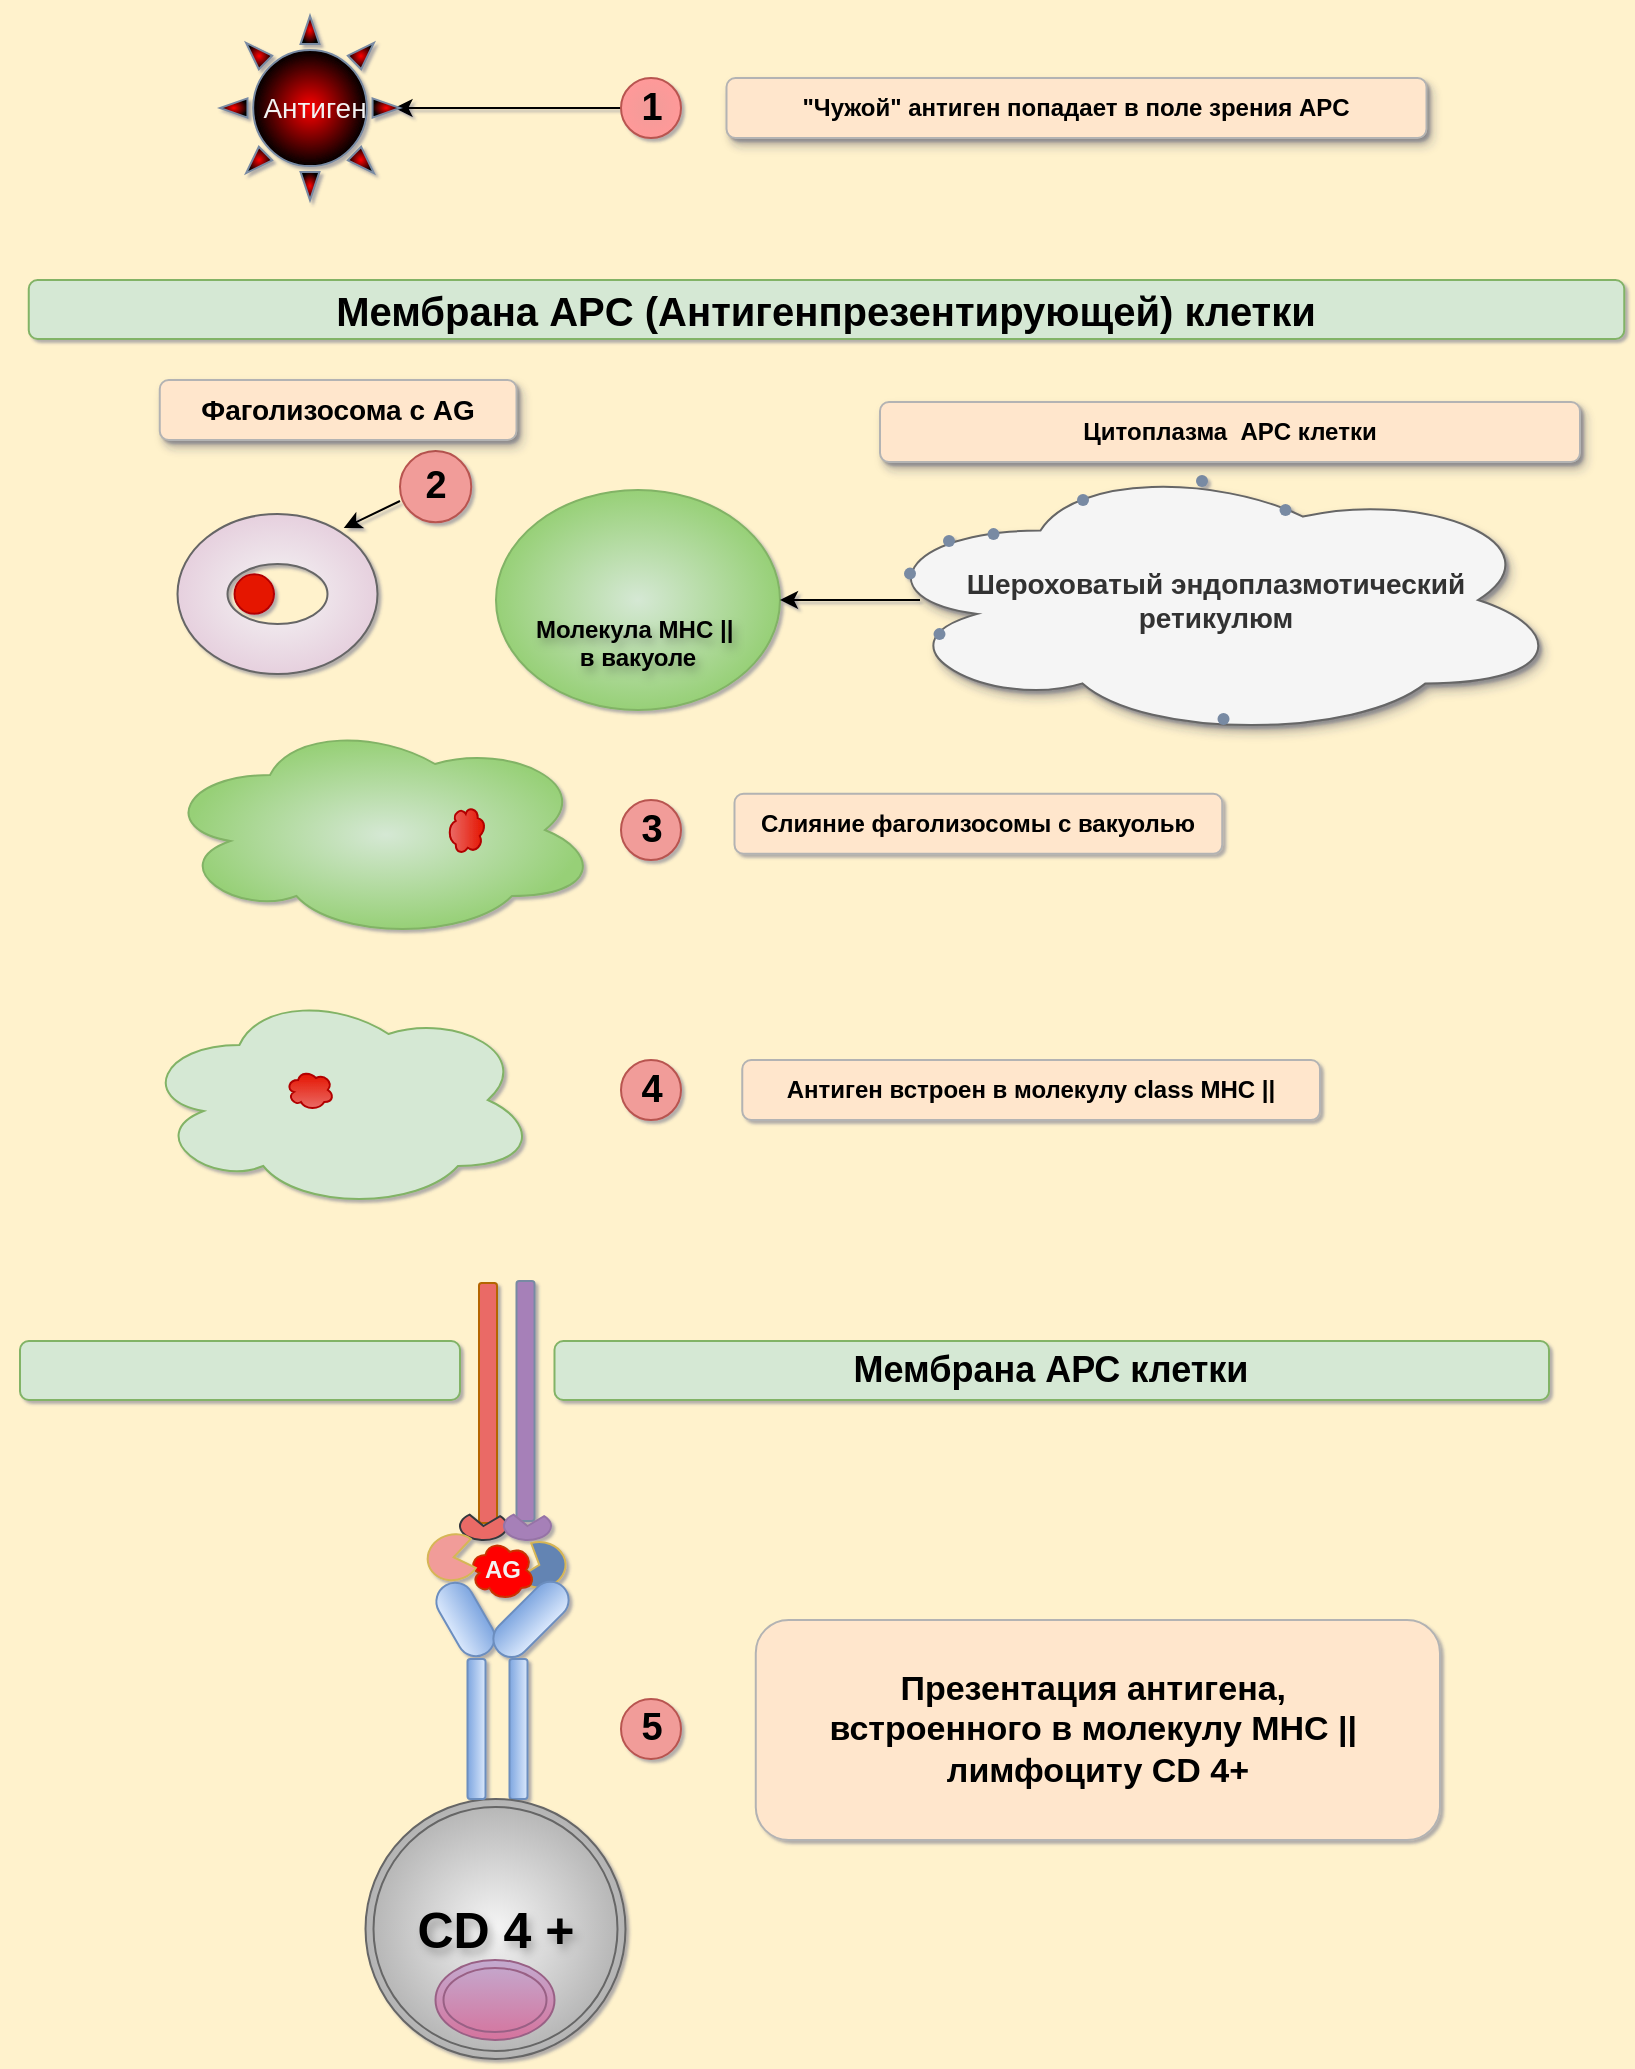 <mxfile version="24.4.4" type="github">
  <diagram name="Page-1" id="I0w_Y1SDjQplal9jRkme">
    <mxGraphModel dx="1060" dy="580" grid="1" gridSize="10" guides="1" tooltips="1" connect="1" arrows="1" fold="1" page="1" pageScale="1" pageWidth="850" pageHeight="1100" background="#FFF2CC" math="0" shadow="1">
      <root>
        <mxCell id="0" />
        <mxCell id="1" parent="0" />
        <mxCell id="4T7Pvb7bkrj_Sx7_u97C-87" value="" style="shape=image;html=1;verticalAlign=top;verticalLabelPosition=bottom;labelBackgroundColor=none;imageAspect=0;aspect=fixed;image=https://cdn2.iconfinder.com/data/icons/css-vol-3/24/shape-zigzag-128.png;direction=north;fillColor=#B2C9AB;strokeColor=#788AA3;fontColor=#46495D;" parent="1" vertex="1">
          <mxGeometry as="geometry" />
        </mxCell>
        <mxCell id="4T7Pvb7bkrj_Sx7_u97C-538" value="&lt;font style=&quot;font-size: 14px;&quot;&gt;&lt;b&gt;Шероховатый эндоплазмотический&lt;/b&gt;&lt;/font&gt;&lt;div style=&quot;font-size: 14px;&quot;&gt;&lt;font style=&quot;font-size: 14px;&quot;&gt;&lt;b&gt;ретикулюм&lt;/b&gt;&lt;/font&gt;&lt;/div&gt;" style="ellipse;shape=cloud;whiteSpace=wrap;html=1;fillColor=#f5f5f5;strokeColor=#666666;textShadow=0;shadow=1;labelBackgroundColor=none;gradientDirection=east;fontColor=#333333;" parent="1" vertex="1">
          <mxGeometry x="432.75" y="230.5" width="350" height="139" as="geometry" />
        </mxCell>
        <mxCell id="4T7Pvb7bkrj_Sx7_u97C-541" value="" style="shape=waypoint;sketch=0;fillStyle=solid;size=6;pointerEvents=1;points=[];fillColor=none;resizable=0;rotatable=0;perimeter=centerPerimeter;snapToPoint=1;labelBackgroundColor=none;strokeColor=#788AA3;fontColor=#46495D;" parent="1" vertex="1">
          <mxGeometry x="464.5" y="260.5" width="20" height="20" as="geometry" />
        </mxCell>
        <mxCell id="4T7Pvb7bkrj_Sx7_u97C-542" value="" style="shape=waypoint;sketch=0;fillStyle=solid;size=6;pointerEvents=1;points=[];fillColor=none;resizable=0;rotatable=0;perimeter=centerPerimeter;snapToPoint=1;labelBackgroundColor=none;strokeColor=#788AA3;fontColor=#46495D;" parent="1" vertex="1">
          <mxGeometry x="459.75" y="307.06" width="20" height="20" as="geometry" />
        </mxCell>
        <mxCell id="4T7Pvb7bkrj_Sx7_u97C-544" value="" style="shape=waypoint;sketch=0;fillStyle=solid;size=6;pointerEvents=1;points=[];fillColor=none;resizable=0;rotatable=0;perimeter=centerPerimeter;snapToPoint=1;labelBackgroundColor=none;strokeColor=#788AA3;fontColor=#46495D;" parent="1" vertex="1">
          <mxGeometry x="486.75" y="257.06" width="20" height="20" as="geometry" />
        </mxCell>
        <mxCell id="4T7Pvb7bkrj_Sx7_u97C-545" value="" style="shape=waypoint;sketch=0;fillStyle=solid;size=6;pointerEvents=1;points=[];fillColor=none;resizable=0;rotatable=0;perimeter=centerPerimeter;snapToPoint=1;labelBackgroundColor=none;strokeColor=#788AA3;fontColor=#46495D;" parent="1" vertex="1">
          <mxGeometry x="445" y="276.81" width="20" height="20" as="geometry" />
        </mxCell>
        <mxCell id="4T7Pvb7bkrj_Sx7_u97C-546" value="" style="shape=waypoint;sketch=0;fillStyle=solid;size=6;pointerEvents=1;points=[];fillColor=none;resizable=0;rotatable=0;perimeter=centerPerimeter;snapToPoint=1;labelBackgroundColor=none;strokeColor=#788AA3;fontColor=#46495D;" parent="1" vertex="1">
          <mxGeometry x="601.75" y="349.5" width="20" height="20" as="geometry" />
        </mxCell>
        <mxCell id="4T7Pvb7bkrj_Sx7_u97C-547" value="" style="shape=waypoint;sketch=0;fillStyle=solid;size=6;pointerEvents=1;points=[];fillColor=none;resizable=0;rotatable=0;perimeter=centerPerimeter;snapToPoint=1;labelBackgroundColor=none;strokeColor=#788AA3;fontColor=#46495D;" parent="1" vertex="1">
          <mxGeometry x="531.5" y="240" width="20" height="20" as="geometry" />
        </mxCell>
        <mxCell id="4T7Pvb7bkrj_Sx7_u97C-548" value="" style="shape=waypoint;sketch=0;fillStyle=solid;size=6;pointerEvents=1;points=[];fillColor=none;resizable=0;rotatable=0;perimeter=centerPerimeter;snapToPoint=1;labelBackgroundColor=none;strokeColor=#788AA3;fontColor=#46495D;" parent="1" vertex="1">
          <mxGeometry x="591" y="230.5" width="20" height="20" as="geometry" />
        </mxCell>
        <mxCell id="4T7Pvb7bkrj_Sx7_u97C-549" value="" style="shape=waypoint;sketch=0;fillStyle=solid;size=6;pointerEvents=1;points=[];fillColor=none;resizable=0;rotatable=0;perimeter=centerPerimeter;snapToPoint=1;labelBackgroundColor=none;strokeColor=#788AA3;fontColor=#46495D;" parent="1" vertex="1">
          <mxGeometry x="632.75" y="245" width="20" height="20" as="geometry" />
        </mxCell>
        <mxCell id="4T7Pvb7bkrj_Sx7_u97C-783" style="edgeStyle=none;rounded=0;orthogonalLoop=1;jettySize=auto;html=1;exitX=0;exitY=0.5;exitDx=0;exitDy=0;labelBackgroundColor=none;strokeColor=#788AA3;fontColor=default;" parent="1" edge="1">
          <mxGeometry relative="1" as="geometry">
            <mxPoint x="244.75" y="698.5" as="sourcePoint" />
            <mxPoint x="244.75" y="698.5" as="targetPoint" />
          </mxGeometry>
        </mxCell>
        <mxCell id="4T7Pvb7bkrj_Sx7_u97C-841" style="edgeStyle=none;rounded=0;orthogonalLoop=1;jettySize=auto;html=1;exitX=0;exitY=0.5;exitDx=0;exitDy=0;labelBackgroundColor=none;strokeColor=#788AA3;fontColor=default;" parent="1" edge="1">
          <mxGeometry relative="1" as="geometry">
            <mxPoint x="238.75" y="706" as="sourcePoint" />
            <mxPoint x="238.75" y="706" as="targetPoint" />
          </mxGeometry>
        </mxCell>
        <mxCell id="4T7Pvb7bkrj_Sx7_u97C-890" style="edgeStyle=none;rounded=0;orthogonalLoop=1;jettySize=auto;html=1;exitX=0;exitY=0.5;exitDx=0;exitDy=0;labelBackgroundColor=none;strokeColor=#788AA3;fontColor=default;" parent="1" edge="1">
          <mxGeometry relative="1" as="geometry">
            <mxPoint x="248.75" y="716" as="sourcePoint" />
            <mxPoint x="248.75" y="716" as="targetPoint" />
          </mxGeometry>
        </mxCell>
        <mxCell id="4T7Pvb7bkrj_Sx7_u97C-1222" value="" style="rounded=1;whiteSpace=wrap;html=1;direction=south;fillColor=#A680B8;strokeColor=#788AA3;labelBackgroundColor=none;fontColor=#46495D;" parent="1" vertex="1">
          <mxGeometry x="258.25" y="640.5" width="9" height="120" as="geometry" />
        </mxCell>
        <mxCell id="4T7Pvb7bkrj_Sx7_u97C-1223" value="" style="rounded=1;whiteSpace=wrap;html=1;direction=south;fillColor=#EA6B66;strokeColor=#b46504;labelBackgroundColor=none;" parent="1" vertex="1">
          <mxGeometry x="239.5" y="641.5" width="9" height="120" as="geometry" />
        </mxCell>
        <mxCell id="4T7Pvb7bkrj_Sx7_u97C-1228" value="" style="verticalLabelPosition=bottom;verticalAlign=top;html=1;shape=mxgraph.basic.pie;startAngle=0.125;endAngle=0.9;direction=east;fillColor=#EA6B66;strokeColor=#36393d;labelBackgroundColor=none;" parent="1" vertex="1">
          <mxGeometry x="230" y="756.01" width="23.5" height="13.99" as="geometry" />
        </mxCell>
        <mxCell id="4T7Pvb7bkrj_Sx7_u97C-1233" value="" style="verticalLabelPosition=bottom;verticalAlign=top;html=1;shape=mxgraph.basic.pie;startAngle=0.125;endAngle=0.9;direction=east;fillColor=#A680B8;strokeColor=#9673a6;labelBackgroundColor=none;" parent="1" vertex="1">
          <mxGeometry x="252" y="756" width="23.5" height="13.99" as="geometry" />
        </mxCell>
        <mxCell id="4T7Pvb7bkrj_Sx7_u97C-1236" value="" style="verticalLabelPosition=bottom;verticalAlign=top;html=1;shape=mxgraph.basic.pie;startAngle=0.2;endAngle=0.9;direction=north;fillColor=#6484B3;strokeColor=#d6b656;labelBackgroundColor=none;" parent="1" vertex="1">
          <mxGeometry x="256.495" y="770.995" width="26.26" height="22.75" as="geometry" />
        </mxCell>
        <mxCell id="4T7Pvb7bkrj_Sx7_u97C-1237" value="&lt;b&gt;&lt;font color=&quot;#f2f2f2&quot;&gt;AG&lt;/font&gt;&lt;/b&gt;" style="ellipse;shape=cloud;whiteSpace=wrap;html=1;fillColor=#FF0000;fontColor=#000000;strokeColor=#C73500;labelBackgroundColor=none;" parent="1" vertex="1">
          <mxGeometry x="234.5" y="770" width="32.75" height="30" as="geometry" />
        </mxCell>
        <mxCell id="4T7Pvb7bkrj_Sx7_u97C-1239" value="" style="rounded=1;whiteSpace=wrap;html=1;direction=south;rotation=-30;arcSize=50;fillColor=#dae8fc;strokeColor=#6c8ebf;labelBackgroundColor=none;gradientColor=#7ea6e0;gradientDirection=north;" parent="1" vertex="1">
          <mxGeometry x="223.37" y="790" width="18.77" height="39.44" as="geometry" />
        </mxCell>
        <mxCell id="4T7Pvb7bkrj_Sx7_u97C-1240" value="" style="rounded=1;whiteSpace=wrap;html=1;direction=west;rotation=-45;arcSize=50;fillColor=#dae8fc;strokeColor=#6c8ebf;labelBackgroundColor=none;gradientColor=#7ea6e0;" parent="1" vertex="1">
          <mxGeometry x="242.66" y="800.62" width="45.68" height="18.2" as="geometry" />
        </mxCell>
        <mxCell id="4T7Pvb7bkrj_Sx7_u97C-1247" value="" style="rounded=1;whiteSpace=wrap;html=1;direction=south;fillColor=#dae8fc;strokeColor=#6c8ebf;labelBackgroundColor=none;gradientColor=#7ea6e0;" parent="1" vertex="1">
          <mxGeometry x="254.75" y="829.44" width="9" height="70" as="geometry" />
        </mxCell>
        <mxCell id="4T7Pvb7bkrj_Sx7_u97C-1251" value="" style="ellipse;shape=cloud;whiteSpace=wrap;html=1;fillColor=#d5e8d4;strokeColor=#82b366;labelBackgroundColor=none;gradientColor=#97d077;gradientDirection=radial;" parent="1" vertex="1">
          <mxGeometry x="80" y="360" width="220" height="110" as="geometry" />
        </mxCell>
        <mxCell id="4T7Pvb7bkrj_Sx7_u97C-1252" value="" style="shape=image;html=1;verticalAlign=top;verticalLabelPosition=bottom;labelBackgroundColor=none;imageAspect=0;aspect=fixed;image=https://cdn2.iconfinder.com/data/icons/social-media-2198/64/y_social_media_network-128.png;direction=west;fillColor=#B2C9AB;strokeColor=#788AA3;fontColor=#46495D;" parent="1" vertex="1">
          <mxGeometry x="120" y="350" width="120" height="120" as="geometry" />
        </mxCell>
        <mxCell id="4T7Pvb7bkrj_Sx7_u97C-1264" value="&lt;br&gt;&lt;div&gt;&lt;b&gt;&lt;br&gt;&lt;/b&gt;&lt;/div&gt;&lt;div&gt;&lt;b&gt;&lt;br&gt;&lt;/b&gt;&lt;/div&gt;&lt;div&gt;&lt;b&gt;Молекула MHC ||&amp;nbsp;&lt;/b&gt;&lt;div&gt;&lt;b&gt;в вакуоле&lt;/b&gt;&lt;/div&gt;&lt;/div&gt;" style="ellipse;whiteSpace=wrap;html=1;direction=south;fillColor=#d5e8d4;strokeColor=#82b366;labelBackgroundColor=none;textShadow=1;gradientColor=#97d077;gradientDirection=radial;" parent="1" vertex="1">
          <mxGeometry x="248" y="245" width="142" height="110" as="geometry" />
        </mxCell>
        <mxCell id="4T7Pvb7bkrj_Sx7_u97C-1266" value="" style="ellipse;shape=cloud;whiteSpace=wrap;html=1;fillColor=#d5e8d4;strokeColor=#82b366;labelBackgroundColor=none;gradientColor=none;gradientDirection=radial;" parent="1" vertex="1">
          <mxGeometry x="70" y="495" width="198.75" height="110" as="geometry" />
        </mxCell>
        <mxCell id="4T7Pvb7bkrj_Sx7_u97C-1270" value="&lt;b&gt;&lt;font style=&quot;font-size: 25px;&quot;&gt;CD 4 +&lt;/font&gt;&lt;/b&gt;" style="ellipse;shape=doubleEllipse;whiteSpace=wrap;html=1;aspect=fixed;fillColor=#f5f5f5;strokeColor=#666666;gradientDirection=radial;labelBackgroundColor=none;gradientColor=#b3b3b3;textShadow=1;" parent="1" vertex="1">
          <mxGeometry x="182.75" y="899.44" width="130" height="130" as="geometry" />
        </mxCell>
        <mxCell id="4T7Pvb7bkrj_Sx7_u97C-1271" value="" style="ellipse;shape=doubleEllipse;whiteSpace=wrap;html=1;fillColor=#C3ABD0;strokeColor=#996185;labelBackgroundColor=none;gradientColor=#d5739d;" parent="1" vertex="1">
          <mxGeometry x="217.75" y="980" width="59.5" height="40" as="geometry" />
        </mxCell>
        <mxCell id="4T7Pvb7bkrj_Sx7_u97C-1273" value="" style="verticalLabelPosition=bottom;verticalAlign=top;html=1;shape=mxgraph.basic.donut;dx=25;fillColor=#f5f5f5;strokeColor=#666666;labelBackgroundColor=none;gradientColor=#E6D0DE;gradientDirection=radial;" parent="1" vertex="1">
          <mxGeometry x="88.75" y="257.06" width="100" height="80" as="geometry" />
        </mxCell>
        <mxCell id="4T7Pvb7bkrj_Sx7_u97C-1281" value="" style="ellipse;whiteSpace=wrap;html=1;aspect=fixed;fillColor=#e51400;fontColor=#ffffff;strokeColor=#B20000;labelBackgroundColor=none;" parent="1" vertex="1">
          <mxGeometry x="117.25" y="287.18" width="19.75" height="19.75" as="geometry" />
        </mxCell>
        <mxCell id="4T7Pvb7bkrj_Sx7_u97C-1283" value="" style="ellipse;shape=cloud;whiteSpace=wrap;html=1;fillColor=#e51400;strokeColor=#B20000;direction=south;labelBackgroundColor=none;fontColor=#ffffff;gradientColor=#EA6B66;" parent="1" vertex="1">
          <mxGeometry x="223.875" y="403.125" width="20" height="23.75" as="geometry" />
        </mxCell>
        <mxCell id="4T7Pvb7bkrj_Sx7_u97C-1284" value="" style="ellipse;shape=cloud;whiteSpace=wrap;html=1;fillColor=#e51400;strokeColor=#B20000;labelBackgroundColor=none;fontColor=#ffffff;gradientColor=#EA6B66;" parent="1" vertex="1">
          <mxGeometry x="143.13" y="535" width="23.75" height="20" as="geometry" />
        </mxCell>
        <mxCell id="4T7Pvb7bkrj_Sx7_u97C-1301" value="&lt;b&gt;&quot;Чужой&quot; антиген попадает в поле зрения APC&lt;/b&gt;" style="rounded=1;whiteSpace=wrap;html=1;labelBackgroundColor=none;fillColor=#ffe6cc;strokeColor=#B3B3B3;glass=0;shadow=1;" parent="1" vertex="1">
          <mxGeometry x="363.25" y="39" width="350" height="30" as="geometry" />
        </mxCell>
        <mxCell id="LmpdXzmzCEzFxKV51_Wv-4" value="" style="edgeStyle=orthogonalEdgeStyle;rounded=0;orthogonalLoop=1;jettySize=auto;html=1;" edge="1" parent="1" source="4T7Pvb7bkrj_Sx7_u97C-1302" target="4T7Pvb7bkrj_Sx7_u97C-1316">
          <mxGeometry relative="1" as="geometry" />
        </mxCell>
        <mxCell id="4T7Pvb7bkrj_Sx7_u97C-1302" value="&lt;font style=&quot;font-size: 19px;&quot;&gt;&lt;b&gt;1&lt;/b&gt;&lt;/font&gt;" style="ellipse;whiteSpace=wrap;html=1;aspect=fixed;labelBackgroundColor=none;fillColor=#F19C99;strokeColor=#b85450;gradientColor=#FF9999;gradientDirection=radial;" parent="1" vertex="1">
          <mxGeometry x="310.5" y="39" width="30" height="30" as="geometry" />
        </mxCell>
        <mxCell id="4T7Pvb7bkrj_Sx7_u97C-1303" value="&lt;span style=&quot;font-size: 19px;&quot;&gt;&lt;b&gt;2&lt;/b&gt;&lt;/span&gt;" style="ellipse;whiteSpace=wrap;html=1;aspect=fixed;labelBackgroundColor=none;fillColor=#F19C99;strokeColor=#b85450;" parent="1" vertex="1">
          <mxGeometry x="200" y="225.5" width="35.63" height="35.63" as="geometry" />
        </mxCell>
        <mxCell id="4T7Pvb7bkrj_Sx7_u97C-1306" value="&lt;span style=&quot;font-size: 19px;&quot;&gt;&lt;b&gt;3&lt;/b&gt;&lt;/span&gt;" style="ellipse;whiteSpace=wrap;html=1;aspect=fixed;labelBackgroundColor=none;fillColor=#F19C99;strokeColor=#b85450;" parent="1" vertex="1">
          <mxGeometry x="310.5" y="400" width="30" height="30" as="geometry" />
        </mxCell>
        <mxCell id="4T7Pvb7bkrj_Sx7_u97C-1307" value="&lt;span style=&quot;font-size: 19px;&quot;&gt;&lt;b&gt;4&lt;/b&gt;&lt;/span&gt;" style="ellipse;whiteSpace=wrap;html=1;aspect=fixed;labelBackgroundColor=none;fillColor=#F19C99;strokeColor=#b85450;" parent="1" vertex="1">
          <mxGeometry x="310.5" y="530" width="30" height="30" as="geometry" />
        </mxCell>
        <mxCell id="4T7Pvb7bkrj_Sx7_u97C-1308" value="&lt;span style=&quot;font-size: 19px;&quot;&gt;&lt;b&gt;5&lt;/b&gt;&lt;/span&gt;" style="ellipse;whiteSpace=wrap;html=1;aspect=fixed;labelBackgroundColor=none;fillColor=#F19C99;strokeColor=#b85450;" parent="1" vertex="1">
          <mxGeometry x="310.5" y="849.44" width="30" height="30" as="geometry" />
        </mxCell>
        <mxCell id="4T7Pvb7bkrj_Sx7_u97C-1312" value="&lt;b&gt;Цитоплазма&amp;nbsp; APC клетки&lt;/b&gt;" style="rounded=1;whiteSpace=wrap;html=1;labelBackgroundColor=none;fillColor=#ffe6cc;strokeColor=#B3B3B3;glass=0;shadow=1;" parent="1" vertex="1">
          <mxGeometry x="440" y="201" width="350" height="30" as="geometry" />
        </mxCell>
        <mxCell id="4T7Pvb7bkrj_Sx7_u97C-1315" value="" style="verticalLabelPosition=bottom;verticalAlign=top;html=1;shape=mxgraph.basic.sun;strokeColor=#788AA3;fontColor=#46495D;fillColor=#FF0000;gradientColor=default;gradientDirection=radial;" parent="1" vertex="1">
          <mxGeometry x="110" y="8" width="90" height="92" as="geometry" />
        </mxCell>
        <mxCell id="4T7Pvb7bkrj_Sx7_u97C-1316" value="Антиген" style="text;html=1;align=center;verticalAlign=middle;resizable=0;points=[];autosize=1;fontSize=14;fontColor=#F2F2F2;" parent="1" vertex="1">
          <mxGeometry x="117.25" y="39" width="80" height="30" as="geometry" />
        </mxCell>
        <mxCell id="4T7Pvb7bkrj_Sx7_u97C-1322" value="" style="shape=partialRectangle;whiteSpace=wrap;html=1;top=0;left=0;fillColor=none;strokeColor=#788AA3;fontColor=#46495D;" parent="1" vertex="1">
          <mxGeometry x="430" y="530" width="50" as="geometry" />
        </mxCell>
        <mxCell id="4T7Pvb7bkrj_Sx7_u97C-1347" value="" style="shape=image;html=1;verticalAlign=top;verticalLabelPosition=bottom;labelBackgroundColor=#ffffff;imageAspect=0;aspect=fixed;image=https://cdn2.iconfinder.com/data/icons/social-media-2198/64/y_social_media_network-128.png;strokeColor=#788AA3;fontColor=#46495D;fillColor=#B2C9AB;direction=north;" parent="1" vertex="1">
          <mxGeometry x="275.5" y="232.25" width="87.75" height="87.75" as="geometry" />
        </mxCell>
        <mxCell id="4T7Pvb7bkrj_Sx7_u97C-1354" value="" style="rounded=1;whiteSpace=wrap;html=1;direction=south;fillColor=#dae8fc;strokeColor=#6c8ebf;labelBackgroundColor=none;gradientColor=#7ea6e0;" parent="1" vertex="1">
          <mxGeometry x="233.75" y="829.44" width="9" height="70" as="geometry" />
        </mxCell>
        <mxCell id="4T7Pvb7bkrj_Sx7_u97C-1357" value="&lt;b&gt;&lt;font style=&quot;font-size: 14px;&quot;&gt;Фаголизосома с AG&lt;/font&gt;&lt;/b&gt;" style="rounded=1;whiteSpace=wrap;html=1;labelBackgroundColor=none;fillColor=#ffe6cc;strokeColor=#B3B3B3;glass=0;shadow=1;textShadow=0;labelBorderColor=none;spacing=4;" parent="1" vertex="1">
          <mxGeometry x="79.88" y="190" width="178.37" height="30" as="geometry" />
        </mxCell>
        <mxCell id="4T7Pvb7bkrj_Sx7_u97C-1363" value="Слияние фаголизосомы с вакуолью" style="rounded=1;whiteSpace=wrap;labelBackgroundColor=none;fillColor=#ffe6cc;strokeColor=#B3B3B3;glass=0;shadow=0;html=1;textShadow=0;fontStyle=1" parent="1" vertex="1">
          <mxGeometry x="367.25" y="396.88" width="243.87" height="30" as="geometry" />
        </mxCell>
        <mxCell id="4T7Pvb7bkrj_Sx7_u97C-1364" value="&lt;b&gt;Антиген встроен в молекулу class МНС ||&lt;/b&gt;" style="rounded=1;whiteSpace=wrap;html=1;labelBackgroundColor=none;fillColor=#ffe6cc;strokeColor=#B3B3B3;glass=0;shadow=0;" parent="1" vertex="1">
          <mxGeometry x="371.13" y="530" width="288.87" height="30" as="geometry" />
        </mxCell>
        <mxCell id="4T7Pvb7bkrj_Sx7_u97C-1365" value="&lt;b style=&quot;font-size: 17px;&quot;&gt;&lt;font style=&quot;font-size: 17px;&quot;&gt;Презентация антигена,&amp;nbsp;&lt;/font&gt;&lt;/b&gt;&lt;div&gt;&lt;b style=&quot;font-size: 17px;&quot;&gt;&lt;font style=&quot;font-size: 17px;&quot;&gt;встроенного&amp;nbsp;&lt;/font&gt;&lt;/b&gt;&lt;b style=&quot;background-color: initial; font-size: 17px;&quot;&gt;в молекулу MHC ||&amp;nbsp;&lt;/b&gt;&lt;div&gt;&lt;b style=&quot;font-size: 17px; background-color: initial;&quot;&gt;лимфоциту CD 4+&lt;/b&gt;&lt;/div&gt;&lt;/div&gt;" style="rounded=1;whiteSpace=wrap;html=1;labelBackgroundColor=none;fillColor=#ffe6cc;strokeColor=#B3B3B3;glass=0;shadow=0;" parent="1" vertex="1">
          <mxGeometry x="377.88" y="810" width="342.12" height="110" as="geometry" />
        </mxCell>
        <mxCell id="P_Lqx297jGzq0s_Li1Y6-4" value="" style="rounded=1;whiteSpace=wrap;html=1;fillColor=#d5e8d4;strokeColor=#82b366;" parent="1" vertex="1">
          <mxGeometry x="10" y="670.5" width="220" height="29.5" as="geometry" />
        </mxCell>
        <mxCell id="P_Lqx297jGzq0s_Li1Y6-5" value="&lt;b&gt;&lt;font style=&quot;font-size: 18px;&quot;&gt;Мембрана АРС клетки&lt;/font&gt;&lt;/b&gt;" style="rounded=1;whiteSpace=wrap;html=1;fillColor=#d5e8d4;strokeColor=#82b366;" parent="1" vertex="1">
          <mxGeometry x="277.25" y="670.5" width="497.25" height="29.5" as="geometry" />
        </mxCell>
        <mxCell id="P_Lqx297jGzq0s_Li1Y6-7" value="&lt;b&gt;&lt;font style=&quot;font-size: 20px;&quot;&gt;Мембрана APC (Антигенпрезентирующей) клетки&lt;/font&gt;&lt;/b&gt;" style="rounded=1;whiteSpace=wrap;html=1;fillColor=#d5e8d4;strokeColor=#82b366;" parent="1" vertex="1">
          <mxGeometry x="14.38" y="140" width="797.75" height="29.5" as="geometry" />
        </mxCell>
        <mxCell id="P_Lqx297jGzq0s_Li1Y6-8" value="" style="shape=image;html=1;verticalAlign=top;verticalLabelPosition=bottom;labelBackgroundColor=none;imageAspect=0;aspect=fixed;image=https://cdn2.iconfinder.com/data/icons/social-media-2198/64/y_social_media_network-128.png;direction=south;fillColor=#B2C9AB;strokeColor=#788AA3;fontColor=#46495D;" parent="1" vertex="1">
          <mxGeometry x="85.63" y="490" width="114.37" height="114.37" as="geometry" />
        </mxCell>
        <mxCell id="LmpdXzmzCEzFxKV51_Wv-2" value="" style="verticalLabelPosition=bottom;verticalAlign=top;html=1;shape=mxgraph.basic.pie;startAngle=0.125;endAngle=0.9;direction=south;fillColor=#F19C99;strokeColor=#d6b656;labelBackgroundColor=none;rotation=-15;" vertex="1" parent="1">
          <mxGeometry x="213.735" y="767.245" width="26.26" height="22.75" as="geometry" />
        </mxCell>
        <mxCell id="LmpdXzmzCEzFxKV51_Wv-12" value="" style="endArrow=classic;html=1;rounded=0;entryX=0.831;entryY=0.087;entryDx=0;entryDy=0;entryPerimeter=0;" edge="1" parent="1" target="4T7Pvb7bkrj_Sx7_u97C-1273">
          <mxGeometry width="50" height="50" relative="1" as="geometry">
            <mxPoint x="200" y="250.5" as="sourcePoint" />
            <mxPoint x="150" y="200.5" as="targetPoint" />
          </mxGeometry>
        </mxCell>
        <mxCell id="LmpdXzmzCEzFxKV51_Wv-13" value="" style="endArrow=classic;html=1;rounded=0;entryX=0.5;entryY=0;entryDx=0;entryDy=0;" edge="1" parent="1" target="4T7Pvb7bkrj_Sx7_u97C-1264">
          <mxGeometry width="50" height="50" relative="1" as="geometry">
            <mxPoint x="460" y="300" as="sourcePoint" />
            <mxPoint x="409.75" y="346.81" as="targetPoint" />
          </mxGeometry>
        </mxCell>
      </root>
    </mxGraphModel>
  </diagram>
</mxfile>
